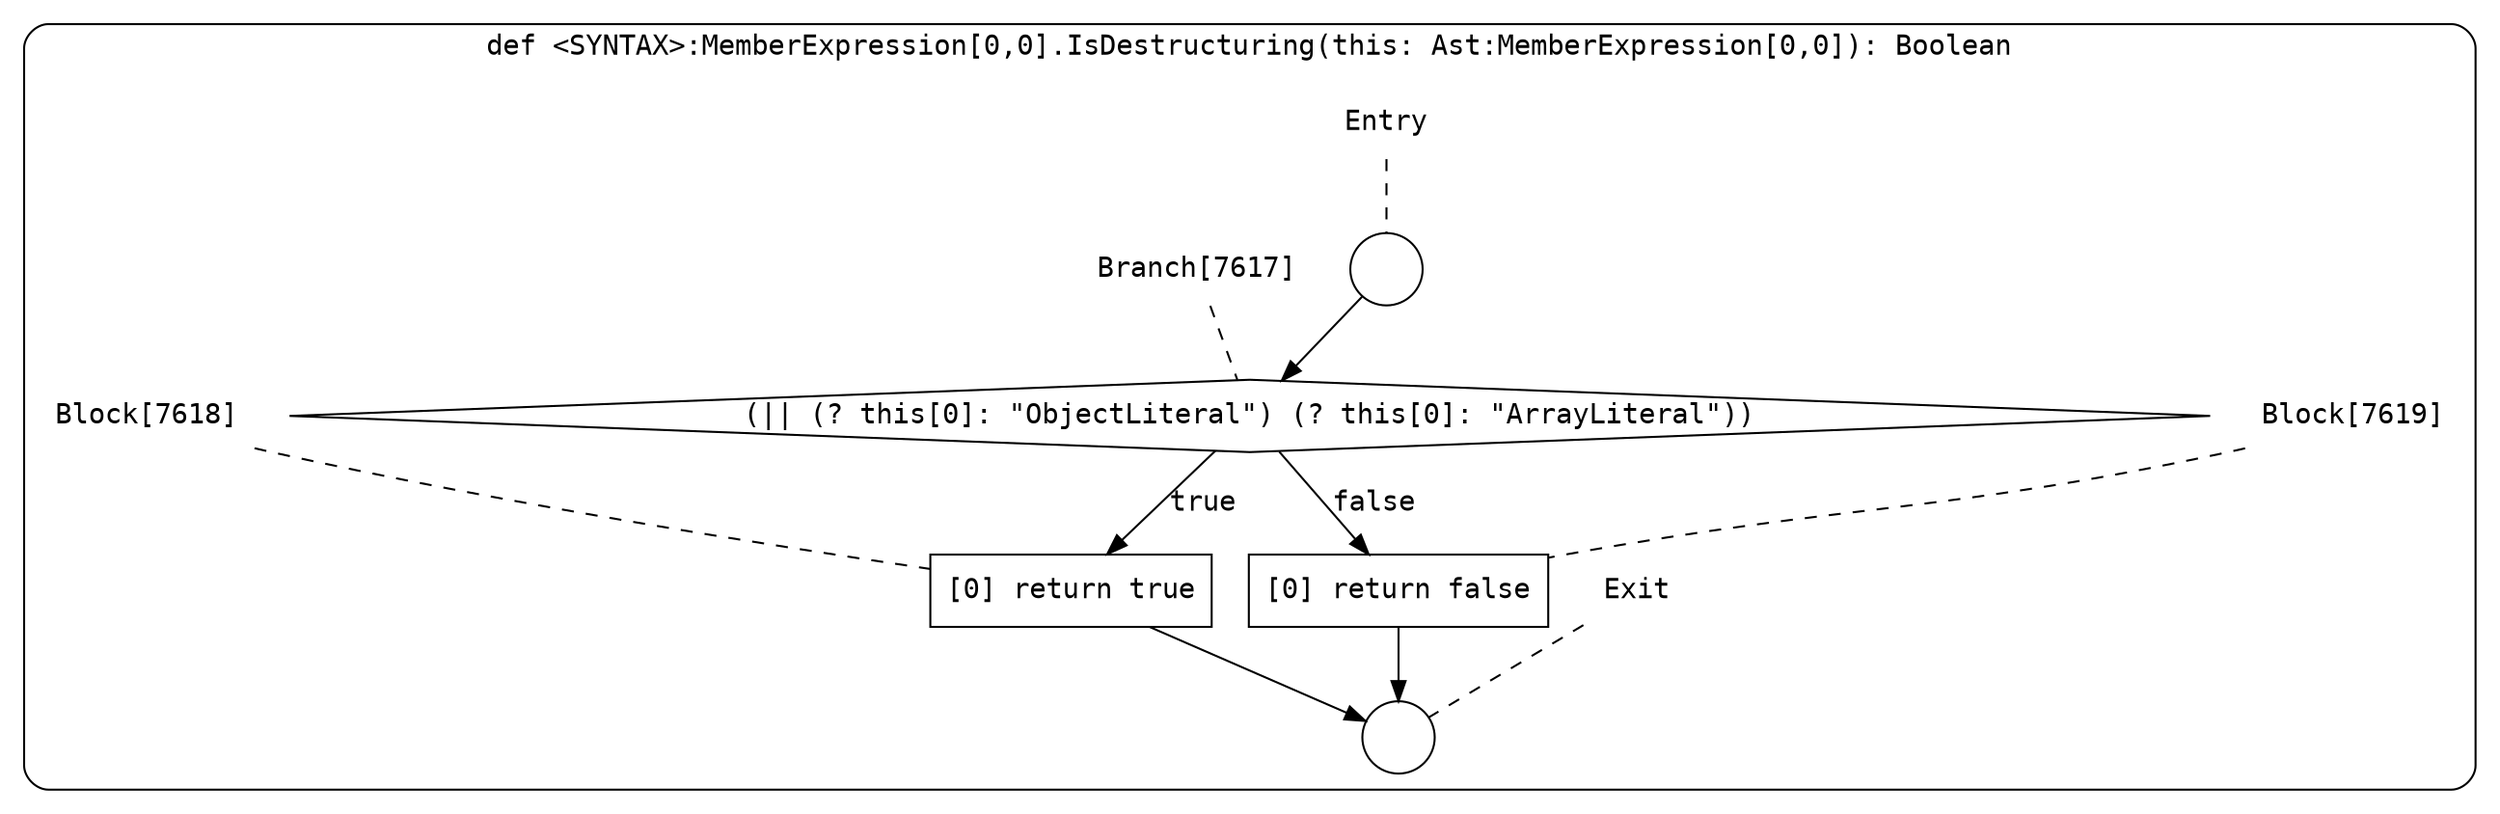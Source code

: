 digraph {
  graph [fontname = "Consolas"]
  node [fontname = "Consolas"]
  edge [fontname = "Consolas"]
  subgraph cluster1433 {
    label = "def <SYNTAX>:MemberExpression[0,0].IsDestructuring(this: Ast:MemberExpression[0,0]): Boolean"
    style = rounded
    cluster1433_entry_name [shape=none, label=<<font color="black">Entry</font>>]
    cluster1433_entry_name -> cluster1433_entry [arrowhead=none, color="black", style=dashed]
    cluster1433_entry [shape=circle label=" " color="black" fillcolor="white" style=filled]
    cluster1433_entry -> node7617 [color="black"]
    cluster1433_exit_name [shape=none, label=<<font color="black">Exit</font>>]
    cluster1433_exit_name -> cluster1433_exit [arrowhead=none, color="black", style=dashed]
    cluster1433_exit [shape=circle label=" " color="black" fillcolor="white" style=filled]
    node7617_name [shape=none, label=<<font color="black">Branch[7617]</font>>]
    node7617_name -> node7617 [arrowhead=none, color="black", style=dashed]
    node7617 [shape=diamond, label=<<font color="black">(|| (? this[0]: &quot;ObjectLiteral&quot;) (? this[0]: &quot;ArrayLiteral&quot;))</font>> color="black" fillcolor="white", style=filled]
    node7617 -> node7618 [label=<<font color="black">true</font>> color="black"]
    node7617 -> node7619 [label=<<font color="black">false</font>> color="black"]
    node7618_name [shape=none, label=<<font color="black">Block[7618]</font>>]
    node7618_name -> node7618 [arrowhead=none, color="black", style=dashed]
    node7618 [shape=box, label=<<font color="black">[0] return true<BR ALIGN="LEFT"/></font>> color="black" fillcolor="white", style=filled]
    node7618 -> cluster1433_exit [color="black"]
    node7619_name [shape=none, label=<<font color="black">Block[7619]</font>>]
    node7619_name -> node7619 [arrowhead=none, color="black", style=dashed]
    node7619 [shape=box, label=<<font color="black">[0] return false<BR ALIGN="LEFT"/></font>> color="black" fillcolor="white", style=filled]
    node7619 -> cluster1433_exit [color="black"]
  }
}